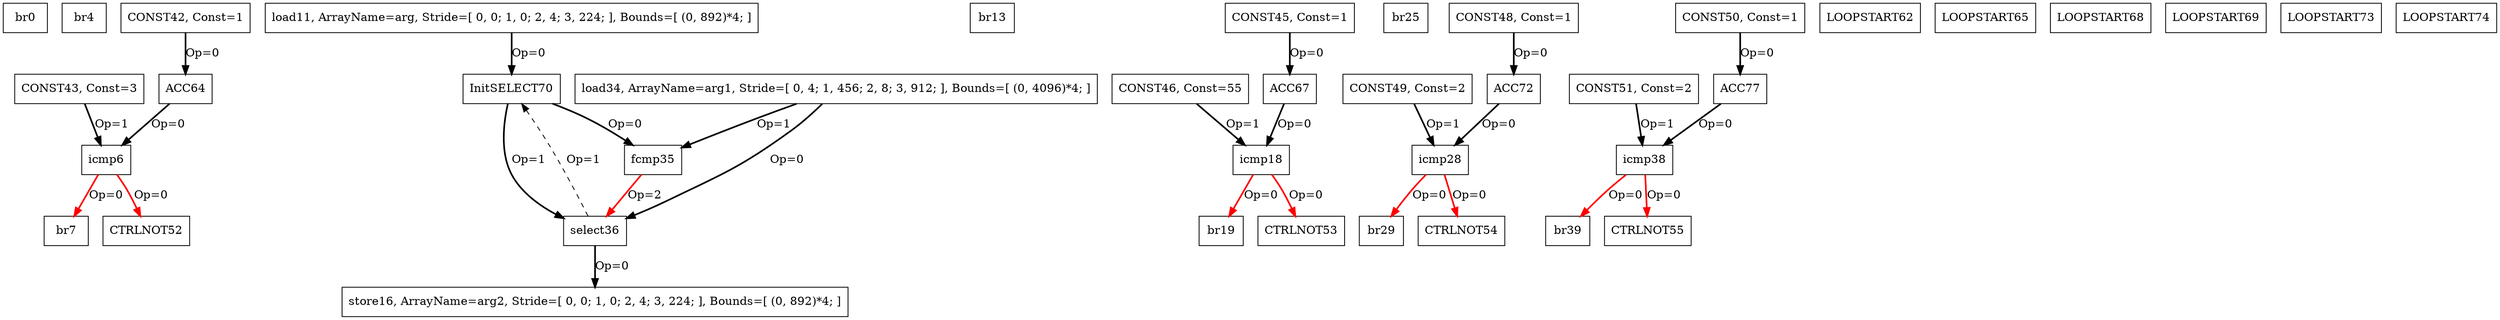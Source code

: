 Digraph G {
br0[label = "br0", shape = box, color = black];
br4[label = "br4", shape = box, color = black];
icmp6[label = "icmp6", shape = box, color = black];
br7[label = "br7", shape = box, color = black];
load11[label = "load11, ArrayName=arg, Stride=[ 0, 0; 1, 0; 2, 4; 3, 224; ], Bounds=[ (0, 892)*4; ]", shape = box, color = black];
br13[label = "br13", shape = box, color = black];
store16[label = "store16, ArrayName=arg2, Stride=[ 0, 0; 1, 0; 2, 4; 3, 224; ], Bounds=[ (0, 892)*4; ]", shape = box, color = black];
icmp18[label = "icmp18", shape = box, color = black];
br19[label = "br19", shape = box, color = black];
br25[label = "br25", shape = box, color = black];
icmp28[label = "icmp28", shape = box, color = black];
br29[label = "br29", shape = box, color = black];
load34[label = "load34, ArrayName=arg1, Stride=[ 0, 4; 1, 456; 2, 8; 3, 912; ], Bounds=[ (0, 4096)*4; ]", shape = box, color = black];
fcmp35[label = "fcmp35", shape = box, color = black];
select36[label = "select36", shape = box, color = black];
icmp38[label = "icmp38", shape = box, color = black];
br39[label = "br39", shape = box, color = black];
CONST42[label = "CONST42, Const=1", shape = box, color = black];
CONST43[label = "CONST43, Const=3", shape = box, color = black];
CONST45[label = "CONST45, Const=1", shape = box, color = black];
CONST46[label = "CONST46, Const=55", shape = box, color = black];
CONST48[label = "CONST48, Const=1", shape = box, color = black];
CONST49[label = "CONST49, Const=2", shape = box, color = black];
CONST50[label = "CONST50, Const=1", shape = box, color = black];
CONST51[label = "CONST51, Const=2", shape = box, color = black];
CTRLNOT52[label = "CTRLNOT52", shape = box, color = black];
CTRLNOT53[label = "CTRLNOT53", shape = box, color = black];
CTRLNOT54[label = "CTRLNOT54", shape = box, color = black];
CTRLNOT55[label = "CTRLNOT55", shape = box, color = black];
LOOPSTART62[label = "LOOPSTART62", shape = box, color = black];
ACC64[label = "ACC64", shape = box, color = black];
LOOPSTART65[label = "LOOPSTART65", shape = box, color = black];
ACC67[label = "ACC67", shape = box, color = black];
LOOPSTART68[label = "LOOPSTART68", shape = box, color = black];
LOOPSTART69[label = "LOOPSTART69", shape = box, color = black];
InitSELECT70[label = "InitSELECT70", shape = box, color = black];
ACC72[label = "ACC72", shape = box, color = black];
LOOPSTART73[label = "LOOPSTART73", shape = box, color = black];
LOOPSTART74[label = "LOOPSTART74", shape = box, color = black];
ACC77[label = "ACC77", shape = box, color = black];
CONST43 -> icmp6[color = black, style = bold, label = "Op=1"];
icmp6 -> br7[color = red, style = bold, label = "Op=0"];
CONST46 -> icmp18[color = black, style = bold, label = "Op=1"];
icmp18 -> br19[color = red, style = bold, label = "Op=0"];
CONST49 -> icmp28[color = black, style = bold, label = "Op=1"];
icmp28 -> br29[color = red, style = bold, label = "Op=0"];
load34 -> select36[color = black, style = bold, label = "Op=0"];
load34 -> fcmp35[color = black, style = bold, label = "Op=1"];
fcmp35 -> select36[color = red, style = bold, label = "Op=2"];
CONST51 -> icmp38[color = black, style = bold, label = "Op=1"];
icmp38 -> br39[color = red, style = bold, label = "Op=0"];
icmp6 -> CTRLNOT52[color = red, style = bold, label = "Op=0"];
icmp18 -> CTRLNOT53[color = red, style = bold, label = "Op=0"];
icmp28 -> CTRLNOT54[color = red, style = bold, label = "Op=0"];
icmp38 -> CTRLNOT55[color = red, style = bold, label = "Op=0"];
ACC64 -> icmp6[color = black, style = bold, label = "Op=0"];
ACC67 -> icmp18[color = black, style = bold, label = "Op=0"];
load11 -> InitSELECT70[color = black, style = bold, label = "Op=0"];
ACC72 -> icmp28[color = black, style = bold, label = "Op=0"];
select36 -> store16[color = black, style = bold, label = "Op=0"];
select36 -> InitSELECT70[color = black, style = dashed, label = "Op=1"];
ACC77 -> icmp38[color = black, style = bold, label = "Op=0"];
CONST42 -> ACC64[color = black, style = bold, label = "Op=0"];
CONST45 -> ACC67[color = black, style = bold, label = "Op=0"];
InitSELECT70 -> select36[color = black, style = bold, label = "Op=1"];
InitSELECT70 -> fcmp35[color = black, style = bold, label = "Op=0"];
CONST48 -> ACC72[color = black, style = bold, label = "Op=0"];
CONST50 -> ACC77[color = black, style = bold, label = "Op=0"];
}
